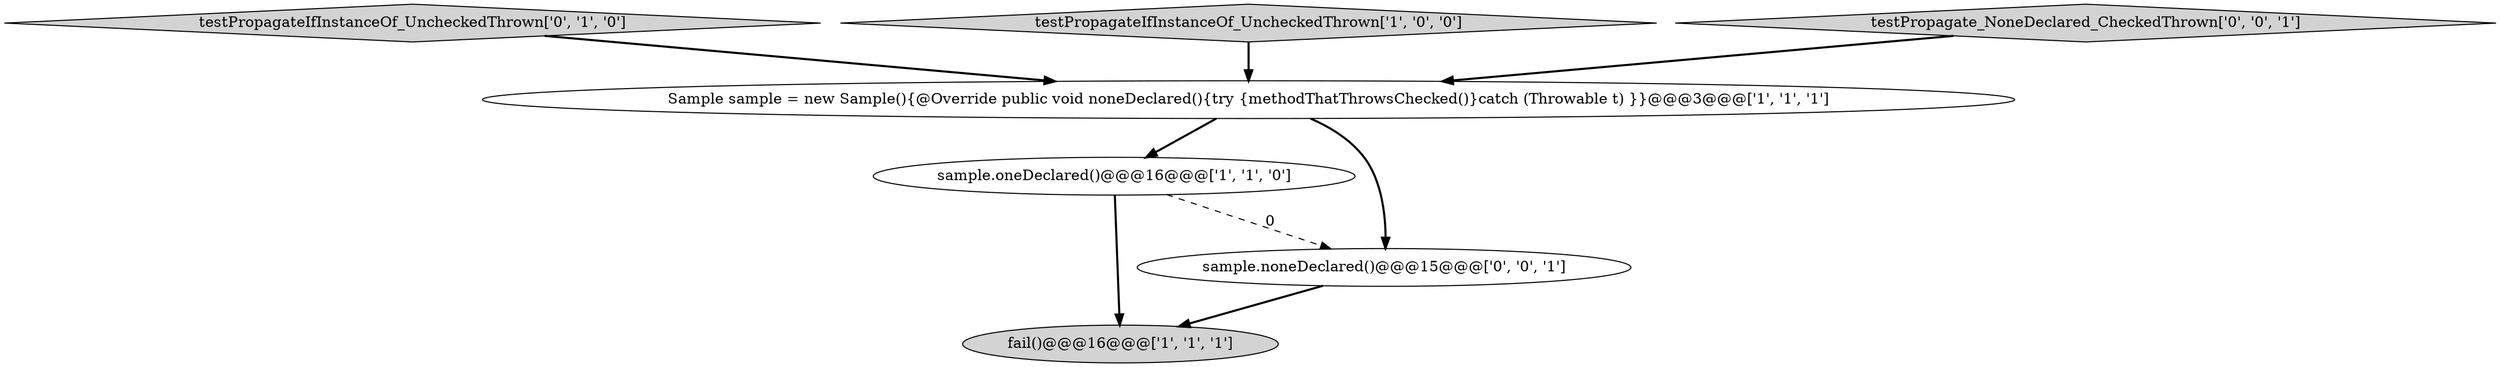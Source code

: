 digraph {
2 [style = filled, label = "Sample sample = new Sample(){@Override public void noneDeclared(){try {methodThatThrowsChecked()}catch (Throwable t) }}@@@3@@@['1', '1', '1']", fillcolor = white, shape = ellipse image = "AAA0AAABBB1BBB"];
3 [style = filled, label = "sample.oneDeclared()@@@16@@@['1', '1', '0']", fillcolor = white, shape = ellipse image = "AAA0AAABBB1BBB"];
4 [style = filled, label = "testPropagateIfInstanceOf_UncheckedThrown['0', '1', '0']", fillcolor = lightgray, shape = diamond image = "AAA0AAABBB2BBB"];
6 [style = filled, label = "sample.noneDeclared()@@@15@@@['0', '0', '1']", fillcolor = white, shape = ellipse image = "AAA0AAABBB3BBB"];
0 [style = filled, label = "testPropagateIfInstanceOf_UncheckedThrown['1', '0', '0']", fillcolor = lightgray, shape = diamond image = "AAA0AAABBB1BBB"];
1 [style = filled, label = "fail()@@@16@@@['1', '1', '1']", fillcolor = lightgray, shape = ellipse image = "AAA0AAABBB1BBB"];
5 [style = filled, label = "testPropagate_NoneDeclared_CheckedThrown['0', '0', '1']", fillcolor = lightgray, shape = diamond image = "AAA0AAABBB3BBB"];
2->6 [style = bold, label=""];
5->2 [style = bold, label=""];
3->6 [style = dashed, label="0"];
0->2 [style = bold, label=""];
6->1 [style = bold, label=""];
3->1 [style = bold, label=""];
4->2 [style = bold, label=""];
2->3 [style = bold, label=""];
}
